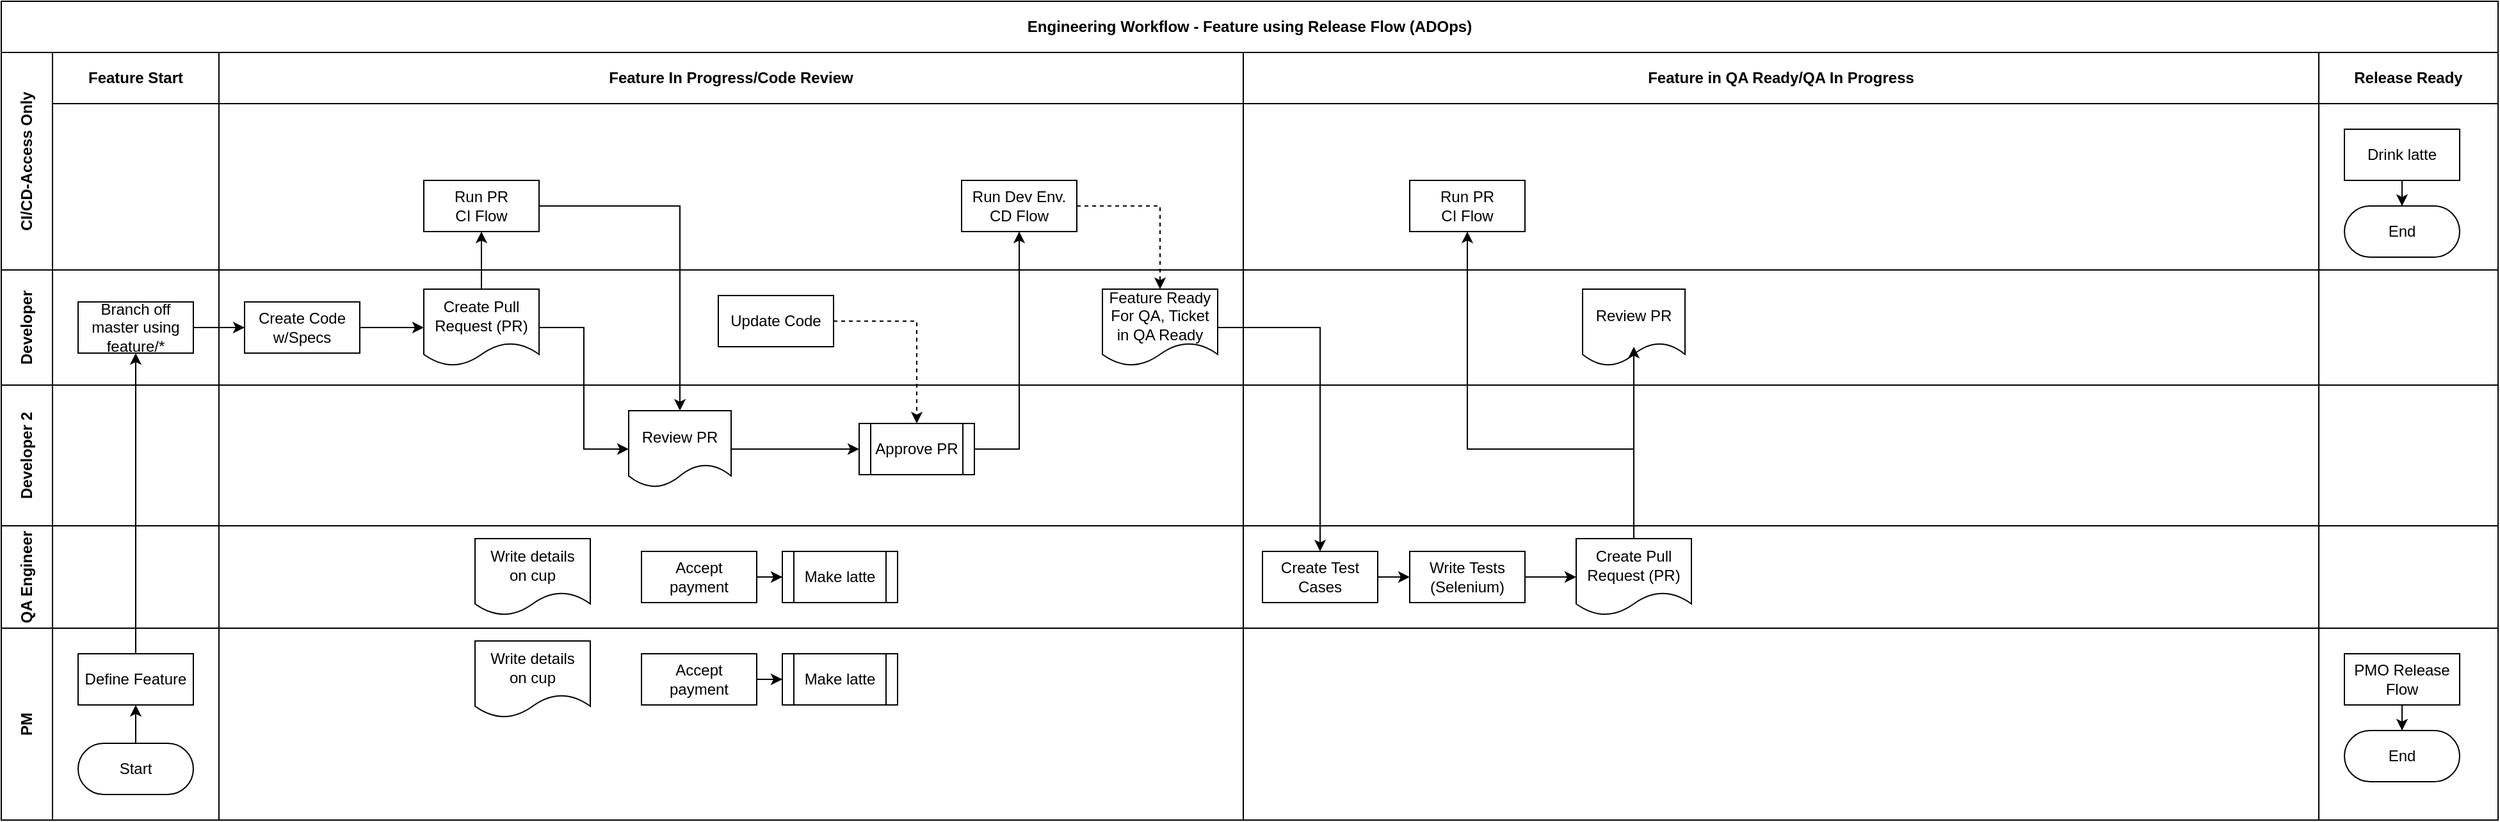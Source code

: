 <mxfile version="14.1.9" type="github">
  <diagram id="kgpKYQtTHZ0yAKxKKP6v" name="Page-1">
    <mxGraphModel dx="1822" dy="834" grid="1" gridSize="10" guides="1" tooltips="1" connect="1" arrows="1" fold="1" page="0" pageScale="1" pageWidth="1100" pageHeight="850" math="0" shadow="0">
      <root>
        <mxCell id="0" />
        <mxCell id="1" parent="0" />
        <mxCell id="3nuBFxr9cyL0pnOWT2aG-1" value="Engineering Workflow - Feature using Release Flow (ADOps)" style="shape=table;childLayout=tableLayout;rowLines=0;columnLines=0;startSize=40;html=1;whiteSpace=wrap;collapsible=0;recursiveResize=0;expand=0;fontStyle=1" parent="1" vertex="1">
          <mxGeometry x="-140" y="60" width="1950" height="640" as="geometry" />
        </mxCell>
        <mxCell id="3nuBFxr9cyL0pnOWT2aG-2" value="" style="edgeStyle=orthogonalEdgeStyle;rounded=0;orthogonalLoop=1;jettySize=auto;html=1;" parent="3nuBFxr9cyL0pnOWT2aG-1" source="3nuBFxr9cyL0pnOWT2aG-7" target="3nuBFxr9cyL0pnOWT2aG-17" edge="1">
          <mxGeometry relative="1" as="geometry" />
        </mxCell>
        <mxCell id="3nuBFxr9cyL0pnOWT2aG-3" value="CI/CD-Access Only" style="swimlane;horizontal=0;points=[[0,0.5],[1,0.5]];portConstraint=eastwest;startSize=40;html=1;whiteSpace=wrap;collapsible=0;recursiveResize=0;expand=0;" parent="3nuBFxr9cyL0pnOWT2aG-1" vertex="1">
          <mxGeometry y="40" width="1950" height="170" as="geometry" />
        </mxCell>
        <mxCell id="3nuBFxr9cyL0pnOWT2aG-4" value="Feature Start" style="swimlane;connectable=0;startSize=40;html=1;whiteSpace=wrap;collapsible=0;recursiveResize=0;expand=0;" parent="3nuBFxr9cyL0pnOWT2aG-3" vertex="1">
          <mxGeometry x="40" width="130" height="170" as="geometry" />
        </mxCell>
        <mxCell id="3nuBFxr9cyL0pnOWT2aG-8" value="Feature In Progress/Code Review" style="swimlane;connectable=0;startSize=40;html=1;whiteSpace=wrap;collapsible=0;recursiveResize=0;expand=0;" parent="3nuBFxr9cyL0pnOWT2aG-3" vertex="1">
          <mxGeometry x="170" width="800" height="170" as="geometry" />
        </mxCell>
        <mxCell id="3nuBFxr9cyL0pnOWT2aG-10" value="Run PR&lt;br&gt;CI Flow" style="rounded=0;whiteSpace=wrap;html=1;" parent="3nuBFxr9cyL0pnOWT2aG-8" vertex="1">
          <mxGeometry x="160" y="100" width="90" height="40" as="geometry" />
        </mxCell>
        <mxCell id="cpO45eYIbNJ76o1VQ8K9-133" value="Run Dev Env.&lt;br&gt;CD Flow" style="rounded=0;whiteSpace=wrap;html=1;" vertex="1" parent="3nuBFxr9cyL0pnOWT2aG-8">
          <mxGeometry x="580" y="100" width="90" height="40" as="geometry" />
        </mxCell>
        <mxCell id="cpO45eYIbNJ76o1VQ8K9-141" value="Feature in QA Ready/QA In Progress" style="swimlane;connectable=0;startSize=40;html=1;whiteSpace=wrap;collapsible=0;recursiveResize=0;expand=0;" vertex="1" parent="3nuBFxr9cyL0pnOWT2aG-3">
          <mxGeometry x="970" width="840" height="170" as="geometry" />
        </mxCell>
        <mxCell id="cpO45eYIbNJ76o1VQ8K9-155" value="Run PR&lt;br&gt;CI Flow" style="rounded=0;whiteSpace=wrap;html=1;" vertex="1" parent="cpO45eYIbNJ76o1VQ8K9-141">
          <mxGeometry x="130" y="100" width="90" height="40" as="geometry" />
        </mxCell>
        <mxCell id="3nuBFxr9cyL0pnOWT2aG-11" value="Release Ready" style="swimlane;connectable=0;startSize=40;html=1;whiteSpace=wrap;collapsible=0;recursiveResize=0;expand=0;" parent="3nuBFxr9cyL0pnOWT2aG-3" vertex="1">
          <mxGeometry x="1810" width="140" height="170" as="geometry" />
        </mxCell>
        <mxCell id="3nuBFxr9cyL0pnOWT2aG-12" style="edgeStyle=orthogonalEdgeStyle;rounded=0;orthogonalLoop=1;jettySize=auto;html=1;" parent="3nuBFxr9cyL0pnOWT2aG-11" source="3nuBFxr9cyL0pnOWT2aG-13" target="3nuBFxr9cyL0pnOWT2aG-14" edge="1">
          <mxGeometry relative="1" as="geometry" />
        </mxCell>
        <mxCell id="3nuBFxr9cyL0pnOWT2aG-13" value="Drink latte" style="rounded=0;whiteSpace=wrap;html=1;" parent="3nuBFxr9cyL0pnOWT2aG-11" vertex="1">
          <mxGeometry x="20" y="60" width="90" height="40" as="geometry" />
        </mxCell>
        <mxCell id="3nuBFxr9cyL0pnOWT2aG-14" value="End" style="rounded=1;whiteSpace=wrap;html=1;arcSize=50;" parent="3nuBFxr9cyL0pnOWT2aG-11" vertex="1">
          <mxGeometry x="20" y="120" width="90" height="40" as="geometry" />
        </mxCell>
        <mxCell id="3nuBFxr9cyL0pnOWT2aG-15" value="Developer" style="swimlane;horizontal=0;points=[[0,0.5],[1,0.5]];portConstraint=eastwest;startSize=40;html=1;whiteSpace=wrap;collapsible=0;recursiveResize=0;expand=0;" parent="3nuBFxr9cyL0pnOWT2aG-1" vertex="1">
          <mxGeometry y="210" width="1950" height="90" as="geometry" />
        </mxCell>
        <mxCell id="3nuBFxr9cyL0pnOWT2aG-16" value="" style="swimlane;connectable=0;startSize=0;html=1;whiteSpace=wrap;collapsible=0;recursiveResize=0;expand=0;" parent="3nuBFxr9cyL0pnOWT2aG-15" vertex="1">
          <mxGeometry x="40" width="130" height="90" as="geometry" />
        </mxCell>
        <mxCell id="3nuBFxr9cyL0pnOWT2aG-17" value="Branch off master using feature/*" style="rounded=0;whiteSpace=wrap;html=1;" parent="3nuBFxr9cyL0pnOWT2aG-16" vertex="1">
          <mxGeometry x="20" y="25" width="90" height="40" as="geometry" />
        </mxCell>
        <mxCell id="3nuBFxr9cyL0pnOWT2aG-18" value="" style="swimlane;connectable=0;startSize=0;html=1;whiteSpace=wrap;collapsible=0;recursiveResize=0;expand=0;" parent="3nuBFxr9cyL0pnOWT2aG-15" vertex="1">
          <mxGeometry x="170" width="800" height="90" as="geometry" />
        </mxCell>
        <mxCell id="cpO45eYIbNJ76o1VQ8K9-151" style="edgeStyle=orthogonalEdgeStyle;rounded=0;orthogonalLoop=1;jettySize=auto;html=1;exitX=1;exitY=0.5;exitDx=0;exitDy=0;entryX=0;entryY=0.5;entryDx=0;entryDy=0;" edge="1" parent="3nuBFxr9cyL0pnOWT2aG-18" source="3nuBFxr9cyL0pnOWT2aG-9" target="cpO45eYIbNJ76o1VQ8K9-7">
          <mxGeometry relative="1" as="geometry" />
        </mxCell>
        <mxCell id="3nuBFxr9cyL0pnOWT2aG-9" value="Create Code&lt;br&gt;w/Specs" style="rounded=0;whiteSpace=wrap;html=1;" parent="3nuBFxr9cyL0pnOWT2aG-18" vertex="1">
          <mxGeometry x="20" y="25" width="90" height="40" as="geometry" />
        </mxCell>
        <mxCell id="cpO45eYIbNJ76o1VQ8K9-7" value="Create Pull Request (PR)" style="shape=document;whiteSpace=wrap;html=1;boundedLbl=1;" vertex="1" parent="3nuBFxr9cyL0pnOWT2aG-18">
          <mxGeometry x="160" y="15" width="90" height="60" as="geometry" />
        </mxCell>
        <mxCell id="cpO45eYIbNJ76o1VQ8K9-130" value="Update Code" style="rounded=0;whiteSpace=wrap;html=1;" vertex="1" parent="3nuBFxr9cyL0pnOWT2aG-18">
          <mxGeometry x="390" y="20" width="90" height="40" as="geometry" />
        </mxCell>
        <mxCell id="cpO45eYIbNJ76o1VQ8K9-146" value="Feature Ready For QA, Ticket in QA Ready" style="shape=document;whiteSpace=wrap;html=1;boundedLbl=1;" vertex="1" parent="3nuBFxr9cyL0pnOWT2aG-18">
          <mxGeometry x="690" y="15" width="90" height="60" as="geometry" />
        </mxCell>
        <mxCell id="cpO45eYIbNJ76o1VQ8K9-142" style="swimlane;connectable=0;startSize=0;html=1;whiteSpace=wrap;collapsible=0;recursiveResize=0;expand=0;" vertex="1" parent="3nuBFxr9cyL0pnOWT2aG-15">
          <mxGeometry x="970" width="840" height="90" as="geometry" />
        </mxCell>
        <mxCell id="cpO45eYIbNJ76o1VQ8K9-156" value="Review PR" style="shape=document;whiteSpace=wrap;html=1;boundedLbl=1;" vertex="1" parent="cpO45eYIbNJ76o1VQ8K9-142">
          <mxGeometry x="265" y="15" width="80" height="60" as="geometry" />
        </mxCell>
        <mxCell id="3nuBFxr9cyL0pnOWT2aG-23" value="" style="swimlane;connectable=0;startSize=0;html=1;whiteSpace=wrap;collapsible=0;recursiveResize=0;expand=0;" parent="3nuBFxr9cyL0pnOWT2aG-15" vertex="1">
          <mxGeometry x="1810" width="140" height="90" as="geometry" />
        </mxCell>
        <mxCell id="cpO45eYIbNJ76o1VQ8K9-150" style="edgeStyle=orthogonalEdgeStyle;rounded=0;orthogonalLoop=1;jettySize=auto;html=1;exitX=1;exitY=0.5;exitDx=0;exitDy=0;entryX=0;entryY=0.5;entryDx=0;entryDy=0;" edge="1" parent="3nuBFxr9cyL0pnOWT2aG-15" source="3nuBFxr9cyL0pnOWT2aG-17" target="3nuBFxr9cyL0pnOWT2aG-9">
          <mxGeometry relative="1" as="geometry" />
        </mxCell>
        <mxCell id="3nuBFxr9cyL0pnOWT2aG-27" value="" style="edgeStyle=orthogonalEdgeStyle;rounded=0;orthogonalLoop=1;jettySize=auto;html=1;entryX=0.5;entryY=0;entryDx=0;entryDy=0;" parent="3nuBFxr9cyL0pnOWT2aG-1" source="3nuBFxr9cyL0pnOWT2aG-10" target="3nuBFxr9cyL0pnOWT2aG-21" edge="1">
          <mxGeometry relative="1" as="geometry" />
        </mxCell>
        <mxCell id="cpO45eYIbNJ76o1VQ8K9-1" value="Developer 2" style="swimlane;horizontal=0;points=[[0,0.5],[1,0.5]];portConstraint=eastwest;startSize=40;html=1;whiteSpace=wrap;collapsible=0;recursiveResize=0;expand=0;" vertex="1" parent="3nuBFxr9cyL0pnOWT2aG-1">
          <mxGeometry y="300" width="1950" height="110" as="geometry" />
        </mxCell>
        <mxCell id="cpO45eYIbNJ76o1VQ8K9-2" value="" style="swimlane;connectable=0;startSize=0;html=1;whiteSpace=wrap;collapsible=0;recursiveResize=0;expand=0;" vertex="1" parent="cpO45eYIbNJ76o1VQ8K9-1">
          <mxGeometry x="40" width="130" height="110" as="geometry" />
        </mxCell>
        <mxCell id="cpO45eYIbNJ76o1VQ8K9-4" value="" style="swimlane;connectable=0;startSize=0;html=1;whiteSpace=wrap;collapsible=0;recursiveResize=0;expand=0;" vertex="1" parent="cpO45eYIbNJ76o1VQ8K9-1">
          <mxGeometry x="170" width="800" height="110" as="geometry" />
        </mxCell>
        <mxCell id="cpO45eYIbNJ76o1VQ8K9-5" value="" style="edgeStyle=orthogonalEdgeStyle;rounded=0;orthogonalLoop=1;jettySize=auto;html=1;" edge="1" parent="cpO45eYIbNJ76o1VQ8K9-4" target="cpO45eYIbNJ76o1VQ8K9-8">
          <mxGeometry relative="1" as="geometry">
            <mxPoint x="420" y="40" as="sourcePoint" />
          </mxGeometry>
        </mxCell>
        <mxCell id="cpO45eYIbNJ76o1VQ8K9-131" style="edgeStyle=orthogonalEdgeStyle;rounded=0;orthogonalLoop=1;jettySize=auto;html=1;exitX=1;exitY=0.5;exitDx=0;exitDy=0;entryX=0;entryY=0.5;entryDx=0;entryDy=0;" edge="1" parent="cpO45eYIbNJ76o1VQ8K9-4" source="3nuBFxr9cyL0pnOWT2aG-21" target="3nuBFxr9cyL0pnOWT2aG-22">
          <mxGeometry relative="1" as="geometry" />
        </mxCell>
        <mxCell id="3nuBFxr9cyL0pnOWT2aG-21" value="Review PR" style="shape=document;whiteSpace=wrap;html=1;boundedLbl=1;" parent="cpO45eYIbNJ76o1VQ8K9-4" vertex="1">
          <mxGeometry x="320" y="20" width="80" height="60" as="geometry" />
        </mxCell>
        <mxCell id="3nuBFxr9cyL0pnOWT2aG-22" value="Approve PR" style="shape=process;whiteSpace=wrap;html=1;backgroundOutline=1;" parent="cpO45eYIbNJ76o1VQ8K9-4" vertex="1">
          <mxGeometry x="500" y="30" width="90" height="40" as="geometry" />
        </mxCell>
        <mxCell id="cpO45eYIbNJ76o1VQ8K9-143" style="swimlane;connectable=0;startSize=0;html=1;whiteSpace=wrap;collapsible=0;recursiveResize=0;expand=0;" vertex="1" parent="cpO45eYIbNJ76o1VQ8K9-1">
          <mxGeometry x="970" width="840" height="110" as="geometry" />
        </mxCell>
        <mxCell id="cpO45eYIbNJ76o1VQ8K9-9" value="" style="swimlane;connectable=0;startSize=0;html=1;whiteSpace=wrap;collapsible=0;recursiveResize=0;expand=0;" vertex="1" parent="cpO45eYIbNJ76o1VQ8K9-1">
          <mxGeometry x="1810" width="140" height="110" as="geometry" />
        </mxCell>
        <mxCell id="cpO45eYIbNJ76o1VQ8K9-10" value="QA Engineer" style="swimlane;horizontal=0;points=[[0,0.5],[1,0.5]];portConstraint=eastwest;startSize=40;html=1;whiteSpace=wrap;collapsible=0;recursiveResize=0;expand=0;" vertex="1" parent="3nuBFxr9cyL0pnOWT2aG-1">
          <mxGeometry y="410" width="1950" height="80" as="geometry" />
        </mxCell>
        <mxCell id="cpO45eYIbNJ76o1VQ8K9-11" value="" style="swimlane;connectable=0;startSize=0;html=1;whiteSpace=wrap;collapsible=0;recursiveResize=0;expand=0;" vertex="1" parent="cpO45eYIbNJ76o1VQ8K9-10">
          <mxGeometry x="40" width="130" height="80" as="geometry" />
        </mxCell>
        <mxCell id="cpO45eYIbNJ76o1VQ8K9-13" value="" style="swimlane;connectable=0;startSize=0;html=1;whiteSpace=wrap;collapsible=0;recursiveResize=0;expand=0;" vertex="1" parent="cpO45eYIbNJ76o1VQ8K9-10">
          <mxGeometry x="170" width="800" height="80" as="geometry" />
        </mxCell>
        <mxCell id="cpO45eYIbNJ76o1VQ8K9-14" value="" style="edgeStyle=orthogonalEdgeStyle;rounded=0;orthogonalLoop=1;jettySize=auto;html=1;" edge="1" parent="cpO45eYIbNJ76o1VQ8K9-13" source="cpO45eYIbNJ76o1VQ8K9-15" target="cpO45eYIbNJ76o1VQ8K9-17">
          <mxGeometry relative="1" as="geometry" />
        </mxCell>
        <mxCell id="cpO45eYIbNJ76o1VQ8K9-15" value="Accept&lt;br&gt;payment" style="rounded=0;whiteSpace=wrap;html=1;" vertex="1" parent="cpO45eYIbNJ76o1VQ8K9-13">
          <mxGeometry x="330" y="20" width="90" height="40" as="geometry" />
        </mxCell>
        <mxCell id="cpO45eYIbNJ76o1VQ8K9-16" value="Write details&lt;br&gt;on cup" style="shape=document;whiteSpace=wrap;html=1;boundedLbl=1;" vertex="1" parent="cpO45eYIbNJ76o1VQ8K9-13">
          <mxGeometry x="200" y="10" width="90" height="60" as="geometry" />
        </mxCell>
        <mxCell id="cpO45eYIbNJ76o1VQ8K9-17" value="Make latte" style="shape=process;whiteSpace=wrap;html=1;backgroundOutline=1;" vertex="1" parent="cpO45eYIbNJ76o1VQ8K9-13">
          <mxGeometry x="440" y="20" width="90" height="40" as="geometry" />
        </mxCell>
        <mxCell id="cpO45eYIbNJ76o1VQ8K9-144" style="swimlane;connectable=0;startSize=0;html=1;whiteSpace=wrap;collapsible=0;recursiveResize=0;expand=0;" vertex="1" parent="cpO45eYIbNJ76o1VQ8K9-10">
          <mxGeometry x="970" width="840" height="80" as="geometry" />
        </mxCell>
        <mxCell id="cpO45eYIbNJ76o1VQ8K9-154" style="edgeStyle=orthogonalEdgeStyle;rounded=0;orthogonalLoop=1;jettySize=auto;html=1;exitX=1;exitY=0.5;exitDx=0;exitDy=0;entryX=0;entryY=0.5;entryDx=0;entryDy=0;" edge="1" parent="cpO45eYIbNJ76o1VQ8K9-144" source="cpO45eYIbNJ76o1VQ8K9-147" target="cpO45eYIbNJ76o1VQ8K9-153">
          <mxGeometry relative="1" as="geometry" />
        </mxCell>
        <mxCell id="cpO45eYIbNJ76o1VQ8K9-147" value="Create Test Cases" style="rounded=0;whiteSpace=wrap;html=1;" vertex="1" parent="cpO45eYIbNJ76o1VQ8K9-144">
          <mxGeometry x="15" y="20" width="90" height="40" as="geometry" />
        </mxCell>
        <mxCell id="cpO45eYIbNJ76o1VQ8K9-158" style="edgeStyle=orthogonalEdgeStyle;rounded=0;orthogonalLoop=1;jettySize=auto;html=1;exitX=1;exitY=0.5;exitDx=0;exitDy=0;entryX=0;entryY=0.5;entryDx=0;entryDy=0;" edge="1" parent="cpO45eYIbNJ76o1VQ8K9-144" source="cpO45eYIbNJ76o1VQ8K9-153" target="cpO45eYIbNJ76o1VQ8K9-157">
          <mxGeometry relative="1" as="geometry" />
        </mxCell>
        <mxCell id="cpO45eYIbNJ76o1VQ8K9-153" value="Write Tests (Selenium)" style="rounded=0;whiteSpace=wrap;html=1;" vertex="1" parent="cpO45eYIbNJ76o1VQ8K9-144">
          <mxGeometry x="130" y="20" width="90" height="40" as="geometry" />
        </mxCell>
        <mxCell id="cpO45eYIbNJ76o1VQ8K9-157" value="Create Pull Request (PR)" style="shape=document;whiteSpace=wrap;html=1;boundedLbl=1;" vertex="1" parent="cpO45eYIbNJ76o1VQ8K9-144">
          <mxGeometry x="260" y="10" width="90" height="60" as="geometry" />
        </mxCell>
        <mxCell id="cpO45eYIbNJ76o1VQ8K9-18" value="" style="swimlane;connectable=0;startSize=0;html=1;whiteSpace=wrap;collapsible=0;recursiveResize=0;expand=0;" vertex="1" parent="cpO45eYIbNJ76o1VQ8K9-10">
          <mxGeometry x="1810" width="140" height="80" as="geometry" />
        </mxCell>
        <mxCell id="cpO45eYIbNJ76o1VQ8K9-19" value="PM" style="swimlane;horizontal=0;points=[[0,0.5],[1,0.5]];portConstraint=eastwest;startSize=40;html=1;whiteSpace=wrap;collapsible=0;recursiveResize=0;expand=0;" vertex="1" parent="3nuBFxr9cyL0pnOWT2aG-1">
          <mxGeometry y="490" width="1950" height="150" as="geometry" />
        </mxCell>
        <mxCell id="cpO45eYIbNJ76o1VQ8K9-20" value="" style="swimlane;connectable=0;startSize=0;html=1;whiteSpace=wrap;collapsible=0;recursiveResize=0;expand=0;" vertex="1" parent="cpO45eYIbNJ76o1VQ8K9-19">
          <mxGeometry x="40" width="130" height="150" as="geometry" />
        </mxCell>
        <mxCell id="3nuBFxr9cyL0pnOWT2aG-6" value="Start" style="rounded=1;whiteSpace=wrap;html=1;arcSize=50;" parent="cpO45eYIbNJ76o1VQ8K9-20" vertex="1">
          <mxGeometry x="20" y="90" width="90" height="40" as="geometry" />
        </mxCell>
        <mxCell id="3nuBFxr9cyL0pnOWT2aG-7" value="Define Feature" style="rounded=0;whiteSpace=wrap;html=1;" parent="cpO45eYIbNJ76o1VQ8K9-20" vertex="1">
          <mxGeometry x="20" y="20" width="90" height="40" as="geometry" />
        </mxCell>
        <mxCell id="3nuBFxr9cyL0pnOWT2aG-5" style="edgeStyle=orthogonalEdgeStyle;rounded=0;orthogonalLoop=1;jettySize=auto;html=1;" parent="cpO45eYIbNJ76o1VQ8K9-20" source="3nuBFxr9cyL0pnOWT2aG-6" target="3nuBFxr9cyL0pnOWT2aG-7" edge="1">
          <mxGeometry relative="1" as="geometry" />
        </mxCell>
        <mxCell id="cpO45eYIbNJ76o1VQ8K9-22" value="" style="swimlane;connectable=0;startSize=0;html=1;whiteSpace=wrap;collapsible=0;recursiveResize=0;expand=0;" vertex="1" parent="cpO45eYIbNJ76o1VQ8K9-19">
          <mxGeometry x="170" width="800" height="150" as="geometry" />
        </mxCell>
        <mxCell id="cpO45eYIbNJ76o1VQ8K9-23" value="" style="edgeStyle=orthogonalEdgeStyle;rounded=0;orthogonalLoop=1;jettySize=auto;html=1;" edge="1" parent="cpO45eYIbNJ76o1VQ8K9-22" source="cpO45eYIbNJ76o1VQ8K9-24" target="cpO45eYIbNJ76o1VQ8K9-26">
          <mxGeometry relative="1" as="geometry" />
        </mxCell>
        <mxCell id="cpO45eYIbNJ76o1VQ8K9-24" value="Accept&lt;br&gt;payment" style="rounded=0;whiteSpace=wrap;html=1;" vertex="1" parent="cpO45eYIbNJ76o1VQ8K9-22">
          <mxGeometry x="330" y="20" width="90" height="40" as="geometry" />
        </mxCell>
        <mxCell id="cpO45eYIbNJ76o1VQ8K9-25" value="Write details&lt;br&gt;on cup" style="shape=document;whiteSpace=wrap;html=1;boundedLbl=1;" vertex="1" parent="cpO45eYIbNJ76o1VQ8K9-22">
          <mxGeometry x="200" y="10" width="90" height="60" as="geometry" />
        </mxCell>
        <mxCell id="cpO45eYIbNJ76o1VQ8K9-26" value="Make latte" style="shape=process;whiteSpace=wrap;html=1;backgroundOutline=1;" vertex="1" parent="cpO45eYIbNJ76o1VQ8K9-22">
          <mxGeometry x="440" y="20" width="90" height="40" as="geometry" />
        </mxCell>
        <mxCell id="cpO45eYIbNJ76o1VQ8K9-145" style="swimlane;connectable=0;startSize=0;html=1;whiteSpace=wrap;collapsible=0;recursiveResize=0;expand=0;" vertex="1" parent="cpO45eYIbNJ76o1VQ8K9-19">
          <mxGeometry x="970" width="840" height="150" as="geometry" />
        </mxCell>
        <mxCell id="cpO45eYIbNJ76o1VQ8K9-27" value="" style="swimlane;connectable=0;startSize=0;html=1;whiteSpace=wrap;collapsible=0;recursiveResize=0;expand=0;" vertex="1" parent="cpO45eYIbNJ76o1VQ8K9-19">
          <mxGeometry x="1810" width="140" height="150" as="geometry" />
        </mxCell>
        <mxCell id="cpO45eYIbNJ76o1VQ8K9-29" value="PMO Release Flow" style="rounded=0;whiteSpace=wrap;html=1;" vertex="1" parent="cpO45eYIbNJ76o1VQ8K9-27">
          <mxGeometry x="20" y="20" width="90" height="40" as="geometry" />
        </mxCell>
        <mxCell id="cpO45eYIbNJ76o1VQ8K9-30" value="End" style="rounded=1;whiteSpace=wrap;html=1;arcSize=50;" vertex="1" parent="cpO45eYIbNJ76o1VQ8K9-27">
          <mxGeometry x="20" y="80" width="90" height="40" as="geometry" />
        </mxCell>
        <mxCell id="cpO45eYIbNJ76o1VQ8K9-28" style="edgeStyle=orthogonalEdgeStyle;rounded=0;orthogonalLoop=1;jettySize=auto;html=1;" edge="1" parent="cpO45eYIbNJ76o1VQ8K9-27" source="cpO45eYIbNJ76o1VQ8K9-29" target="cpO45eYIbNJ76o1VQ8K9-30">
          <mxGeometry relative="1" as="geometry" />
        </mxCell>
        <mxCell id="cpO45eYIbNJ76o1VQ8K9-72" style="edgeStyle=orthogonalEdgeStyle;rounded=0;orthogonalLoop=1;jettySize=auto;html=1;exitX=0.5;exitY=0;exitDx=0;exitDy=0;entryX=0.5;entryY=1;entryDx=0;entryDy=0;" edge="1" parent="3nuBFxr9cyL0pnOWT2aG-1" source="cpO45eYIbNJ76o1VQ8K9-7" target="3nuBFxr9cyL0pnOWT2aG-10">
          <mxGeometry relative="1" as="geometry" />
        </mxCell>
        <mxCell id="cpO45eYIbNJ76o1VQ8K9-75" style="edgeStyle=orthogonalEdgeStyle;rounded=0;orthogonalLoop=1;jettySize=auto;html=1;exitX=1;exitY=0.5;exitDx=0;exitDy=0;entryX=0;entryY=0.5;entryDx=0;entryDy=0;" edge="1" parent="3nuBFxr9cyL0pnOWT2aG-1" source="cpO45eYIbNJ76o1VQ8K9-7" target="3nuBFxr9cyL0pnOWT2aG-21">
          <mxGeometry relative="1" as="geometry" />
        </mxCell>
        <mxCell id="cpO45eYIbNJ76o1VQ8K9-132" style="edgeStyle=orthogonalEdgeStyle;rounded=0;orthogonalLoop=1;jettySize=auto;html=1;exitX=1;exitY=0.5;exitDx=0;exitDy=0;entryX=0.5;entryY=0;entryDx=0;entryDy=0;dashed=1;" edge="1" parent="3nuBFxr9cyL0pnOWT2aG-1" source="cpO45eYIbNJ76o1VQ8K9-130" target="3nuBFxr9cyL0pnOWT2aG-22">
          <mxGeometry relative="1" as="geometry" />
        </mxCell>
        <mxCell id="cpO45eYIbNJ76o1VQ8K9-135" style="edgeStyle=orthogonalEdgeStyle;rounded=0;orthogonalLoop=1;jettySize=auto;html=1;exitX=1;exitY=0.5;exitDx=0;exitDy=0;entryX=0.5;entryY=1;entryDx=0;entryDy=0;" edge="1" parent="3nuBFxr9cyL0pnOWT2aG-1" source="3nuBFxr9cyL0pnOWT2aG-22" target="cpO45eYIbNJ76o1VQ8K9-133">
          <mxGeometry relative="1" as="geometry" />
        </mxCell>
        <mxCell id="cpO45eYIbNJ76o1VQ8K9-149" style="edgeStyle=orthogonalEdgeStyle;rounded=0;orthogonalLoop=1;jettySize=auto;html=1;exitX=1;exitY=0.5;exitDx=0;exitDy=0;entryX=0.5;entryY=0;entryDx=0;entryDy=0;dashed=1;" edge="1" parent="3nuBFxr9cyL0pnOWT2aG-1" source="cpO45eYIbNJ76o1VQ8K9-133" target="cpO45eYIbNJ76o1VQ8K9-146">
          <mxGeometry relative="1" as="geometry" />
        </mxCell>
        <mxCell id="cpO45eYIbNJ76o1VQ8K9-152" style="edgeStyle=orthogonalEdgeStyle;rounded=0;orthogonalLoop=1;jettySize=auto;html=1;exitX=1;exitY=0.5;exitDx=0;exitDy=0;entryX=0.5;entryY=0;entryDx=0;entryDy=0;" edge="1" parent="3nuBFxr9cyL0pnOWT2aG-1" source="cpO45eYIbNJ76o1VQ8K9-146" target="cpO45eYIbNJ76o1VQ8K9-147">
          <mxGeometry relative="1" as="geometry" />
        </mxCell>
        <mxCell id="cpO45eYIbNJ76o1VQ8K9-159" style="edgeStyle=orthogonalEdgeStyle;rounded=0;orthogonalLoop=1;jettySize=auto;html=1;exitX=0.5;exitY=0;exitDx=0;exitDy=0;entryX=0.5;entryY=0.75;entryDx=0;entryDy=0;entryPerimeter=0;" edge="1" parent="3nuBFxr9cyL0pnOWT2aG-1" source="cpO45eYIbNJ76o1VQ8K9-157" target="cpO45eYIbNJ76o1VQ8K9-156">
          <mxGeometry relative="1" as="geometry" />
        </mxCell>
        <mxCell id="cpO45eYIbNJ76o1VQ8K9-160" style="edgeStyle=orthogonalEdgeStyle;rounded=0;orthogonalLoop=1;jettySize=auto;html=1;exitX=0.5;exitY=0;exitDx=0;exitDy=0;entryX=0.5;entryY=1;entryDx=0;entryDy=0;" edge="1" parent="3nuBFxr9cyL0pnOWT2aG-1" source="cpO45eYIbNJ76o1VQ8K9-157" target="cpO45eYIbNJ76o1VQ8K9-155">
          <mxGeometry relative="1" as="geometry">
            <Array as="points">
              <mxPoint x="1275" y="350" />
              <mxPoint x="1145" y="350" />
            </Array>
          </mxGeometry>
        </mxCell>
        <mxCell id="cpO45eYIbNJ76o1VQ8K9-74" value="" style="edgeStyle=orthogonalEdgeStyle;rounded=0;orthogonalLoop=1;jettySize=auto;html=1;" edge="1" parent="1" source="cpO45eYIbNJ76o1VQ8K9-6">
          <mxGeometry relative="1" as="geometry">
            <mxPoint x="530" y="400" as="targetPoint" />
          </mxGeometry>
        </mxCell>
      </root>
    </mxGraphModel>
  </diagram>
</mxfile>

